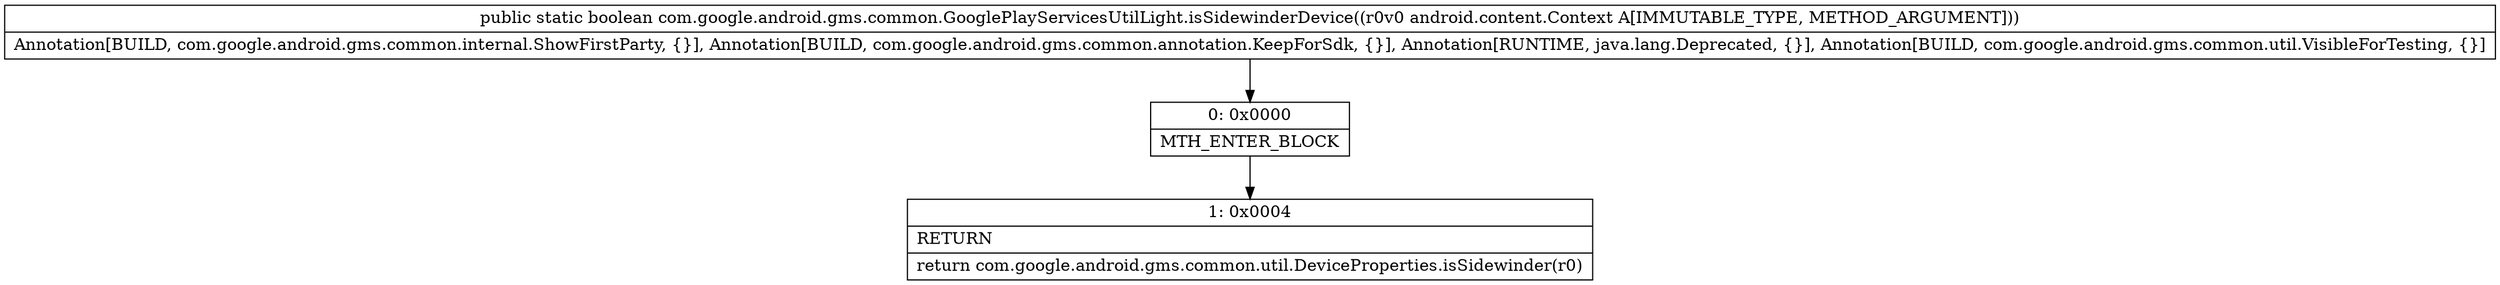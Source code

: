 digraph "CFG forcom.google.android.gms.common.GooglePlayServicesUtilLight.isSidewinderDevice(Landroid\/content\/Context;)Z" {
Node_0 [shape=record,label="{0\:\ 0x0000|MTH_ENTER_BLOCK\l}"];
Node_1 [shape=record,label="{1\:\ 0x0004|RETURN\l|return com.google.android.gms.common.util.DeviceProperties.isSidewinder(r0)\l}"];
MethodNode[shape=record,label="{public static boolean com.google.android.gms.common.GooglePlayServicesUtilLight.isSidewinderDevice((r0v0 android.content.Context A[IMMUTABLE_TYPE, METHOD_ARGUMENT]))  | Annotation[BUILD, com.google.android.gms.common.internal.ShowFirstParty, \{\}], Annotation[BUILD, com.google.android.gms.common.annotation.KeepForSdk, \{\}], Annotation[RUNTIME, java.lang.Deprecated, \{\}], Annotation[BUILD, com.google.android.gms.common.util.VisibleForTesting, \{\}]\l}"];
MethodNode -> Node_0;
Node_0 -> Node_1;
}

